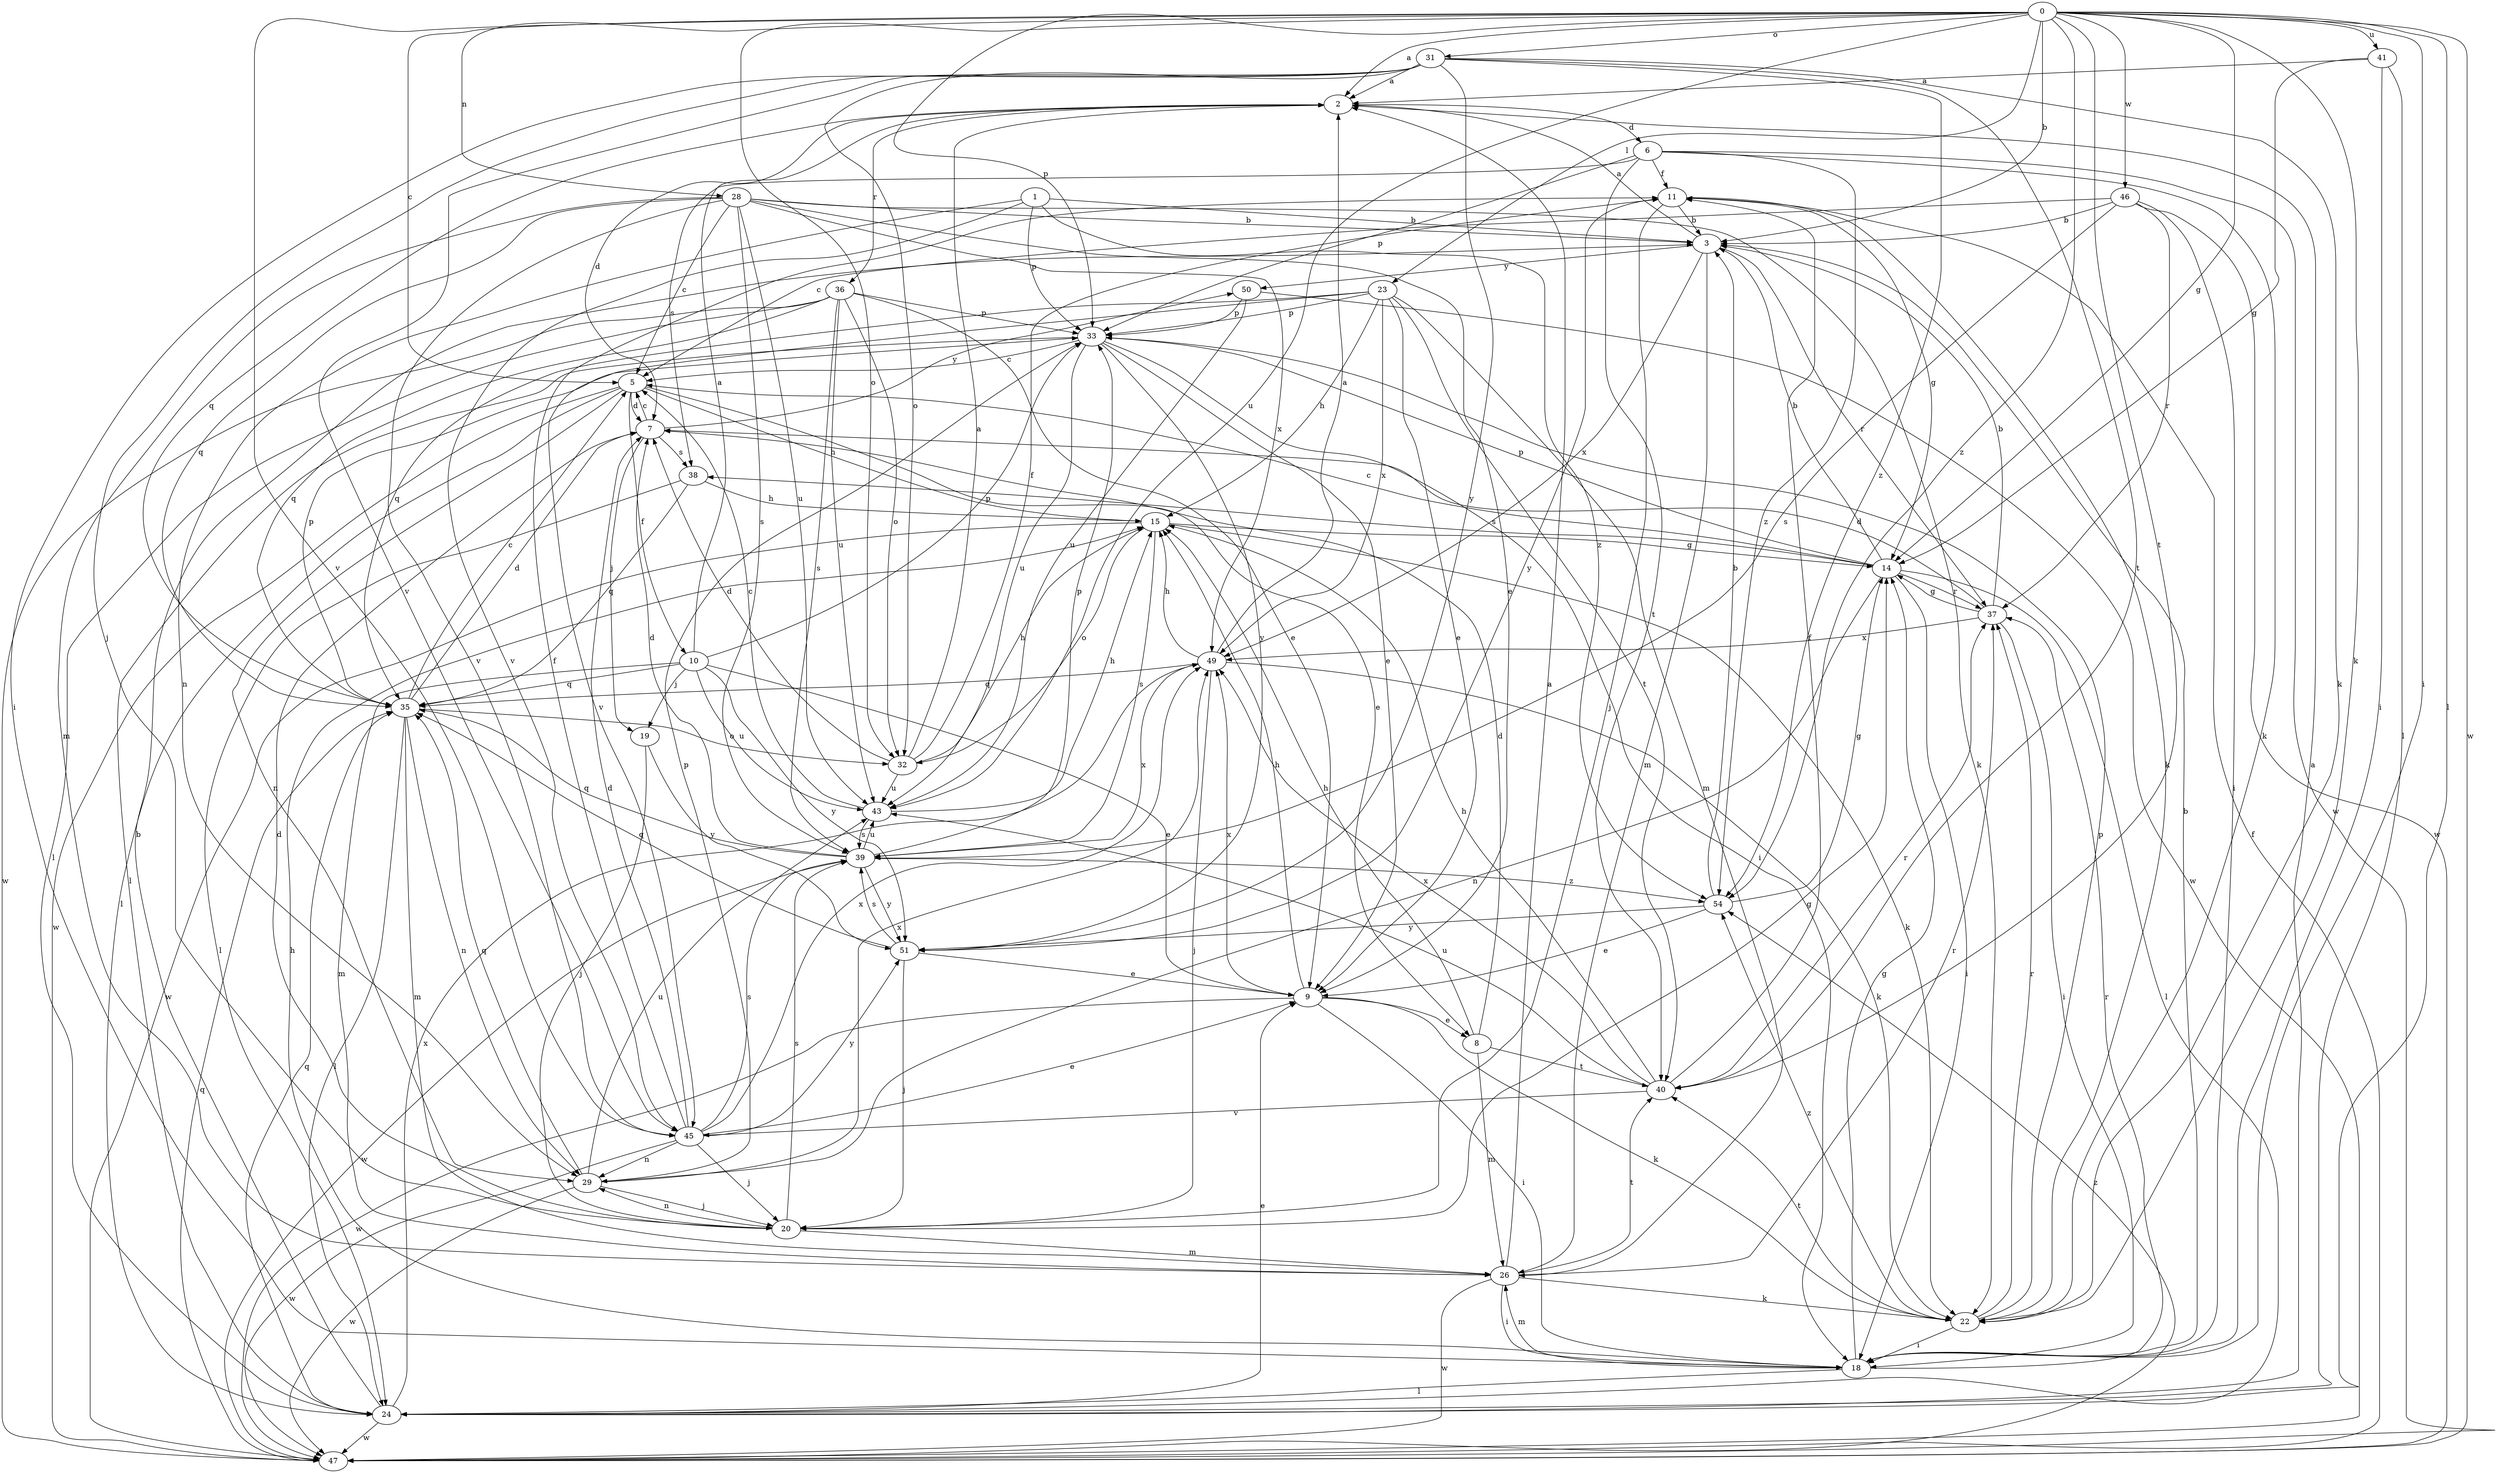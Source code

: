 strict digraph  {
0;
1;
2;
3;
5;
6;
7;
8;
9;
10;
11;
14;
15;
18;
19;
20;
22;
23;
24;
26;
28;
29;
31;
32;
33;
35;
36;
37;
38;
39;
40;
41;
43;
45;
46;
47;
49;
50;
51;
54;
0 -> 2  [label=a];
0 -> 3  [label=b];
0 -> 5  [label=c];
0 -> 14  [label=g];
0 -> 18  [label=i];
0 -> 22  [label=k];
0 -> 23  [label=l];
0 -> 24  [label=l];
0 -> 28  [label=n];
0 -> 31  [label=o];
0 -> 32  [label=o];
0 -> 33  [label=p];
0 -> 40  [label=t];
0 -> 41  [label=u];
0 -> 43  [label=u];
0 -> 45  [label=v];
0 -> 46  [label=w];
0 -> 47  [label=w];
0 -> 54  [label=z];
1 -> 3  [label=b];
1 -> 29  [label=n];
1 -> 33  [label=p];
1 -> 45  [label=v];
1 -> 54  [label=z];
2 -> 6  [label=d];
2 -> 7  [label=d];
2 -> 35  [label=q];
2 -> 36  [label=r];
3 -> 2  [label=a];
3 -> 26  [label=m];
3 -> 37  [label=r];
3 -> 49  [label=x];
3 -> 50  [label=y];
5 -> 7  [label=d];
5 -> 8  [label=e];
5 -> 10  [label=f];
5 -> 15  [label=h];
5 -> 24  [label=l];
5 -> 29  [label=n];
5 -> 47  [label=w];
6 -> 11  [label=f];
6 -> 22  [label=k];
6 -> 33  [label=p];
6 -> 38  [label=s];
6 -> 40  [label=t];
6 -> 47  [label=w];
6 -> 54  [label=z];
7 -> 5  [label=c];
7 -> 19  [label=j];
7 -> 38  [label=s];
7 -> 50  [label=y];
8 -> 7  [label=d];
8 -> 15  [label=h];
8 -> 26  [label=m];
8 -> 40  [label=t];
9 -> 8  [label=e];
9 -> 15  [label=h];
9 -> 18  [label=i];
9 -> 22  [label=k];
9 -> 47  [label=w];
9 -> 49  [label=x];
10 -> 2  [label=a];
10 -> 9  [label=e];
10 -> 19  [label=j];
10 -> 26  [label=m];
10 -> 33  [label=p];
10 -> 35  [label=q];
10 -> 43  [label=u];
10 -> 51  [label=y];
11 -> 3  [label=b];
11 -> 14  [label=g];
11 -> 20  [label=j];
11 -> 22  [label=k];
11 -> 51  [label=y];
14 -> 3  [label=b];
14 -> 5  [label=c];
14 -> 18  [label=i];
14 -> 24  [label=l];
14 -> 29  [label=n];
14 -> 33  [label=p];
14 -> 37  [label=r];
14 -> 38  [label=s];
15 -> 14  [label=g];
15 -> 22  [label=k];
15 -> 32  [label=o];
15 -> 39  [label=s];
15 -> 47  [label=w];
18 -> 3  [label=b];
18 -> 14  [label=g];
18 -> 15  [label=h];
18 -> 24  [label=l];
18 -> 26  [label=m];
18 -> 37  [label=r];
19 -> 20  [label=j];
19 -> 51  [label=y];
20 -> 7  [label=d];
20 -> 14  [label=g];
20 -> 26  [label=m];
20 -> 29  [label=n];
20 -> 39  [label=s];
22 -> 18  [label=i];
22 -> 33  [label=p];
22 -> 37  [label=r];
22 -> 40  [label=t];
22 -> 54  [label=z];
23 -> 9  [label=e];
23 -> 15  [label=h];
23 -> 26  [label=m];
23 -> 33  [label=p];
23 -> 35  [label=q];
23 -> 40  [label=t];
23 -> 45  [label=v];
23 -> 49  [label=x];
24 -> 2  [label=a];
24 -> 3  [label=b];
24 -> 9  [label=e];
24 -> 35  [label=q];
24 -> 47  [label=w];
24 -> 49  [label=x];
26 -> 2  [label=a];
26 -> 18  [label=i];
26 -> 22  [label=k];
26 -> 37  [label=r];
26 -> 40  [label=t];
26 -> 47  [label=w];
28 -> 3  [label=b];
28 -> 5  [label=c];
28 -> 9  [label=e];
28 -> 22  [label=k];
28 -> 26  [label=m];
28 -> 35  [label=q];
28 -> 39  [label=s];
28 -> 43  [label=u];
28 -> 45  [label=v];
28 -> 49  [label=x];
29 -> 20  [label=j];
29 -> 33  [label=p];
29 -> 35  [label=q];
29 -> 43  [label=u];
29 -> 47  [label=w];
29 -> 49  [label=x];
31 -> 2  [label=a];
31 -> 18  [label=i];
31 -> 20  [label=j];
31 -> 22  [label=k];
31 -> 32  [label=o];
31 -> 40  [label=t];
31 -> 45  [label=v];
31 -> 51  [label=y];
31 -> 54  [label=z];
32 -> 2  [label=a];
32 -> 7  [label=d];
32 -> 11  [label=f];
32 -> 15  [label=h];
32 -> 43  [label=u];
33 -> 5  [label=c];
33 -> 9  [label=e];
33 -> 18  [label=i];
33 -> 24  [label=l];
33 -> 43  [label=u];
33 -> 51  [label=y];
35 -> 5  [label=c];
35 -> 7  [label=d];
35 -> 24  [label=l];
35 -> 26  [label=m];
35 -> 29  [label=n];
35 -> 32  [label=o];
35 -> 33  [label=p];
36 -> 9  [label=e];
36 -> 24  [label=l];
36 -> 32  [label=o];
36 -> 33  [label=p];
36 -> 35  [label=q];
36 -> 39  [label=s];
36 -> 43  [label=u];
36 -> 47  [label=w];
37 -> 3  [label=b];
37 -> 7  [label=d];
37 -> 14  [label=g];
37 -> 18  [label=i];
37 -> 49  [label=x];
38 -> 15  [label=h];
38 -> 24  [label=l];
38 -> 35  [label=q];
39 -> 7  [label=d];
39 -> 33  [label=p];
39 -> 35  [label=q];
39 -> 43  [label=u];
39 -> 47  [label=w];
39 -> 49  [label=x];
39 -> 51  [label=y];
39 -> 54  [label=z];
40 -> 11  [label=f];
40 -> 15  [label=h];
40 -> 37  [label=r];
40 -> 43  [label=u];
40 -> 45  [label=v];
40 -> 49  [label=x];
41 -> 2  [label=a];
41 -> 14  [label=g];
41 -> 18  [label=i];
41 -> 24  [label=l];
43 -> 5  [label=c];
43 -> 15  [label=h];
43 -> 39  [label=s];
45 -> 7  [label=d];
45 -> 9  [label=e];
45 -> 11  [label=f];
45 -> 20  [label=j];
45 -> 29  [label=n];
45 -> 39  [label=s];
45 -> 47  [label=w];
45 -> 49  [label=x];
45 -> 51  [label=y];
46 -> 3  [label=b];
46 -> 5  [label=c];
46 -> 18  [label=i];
46 -> 37  [label=r];
46 -> 39  [label=s];
46 -> 47  [label=w];
47 -> 11  [label=f];
47 -> 35  [label=q];
47 -> 54  [label=z];
49 -> 2  [label=a];
49 -> 15  [label=h];
49 -> 20  [label=j];
49 -> 22  [label=k];
49 -> 35  [label=q];
50 -> 33  [label=p];
50 -> 43  [label=u];
50 -> 47  [label=w];
51 -> 9  [label=e];
51 -> 20  [label=j];
51 -> 35  [label=q];
51 -> 39  [label=s];
54 -> 3  [label=b];
54 -> 9  [label=e];
54 -> 14  [label=g];
54 -> 51  [label=y];
}
